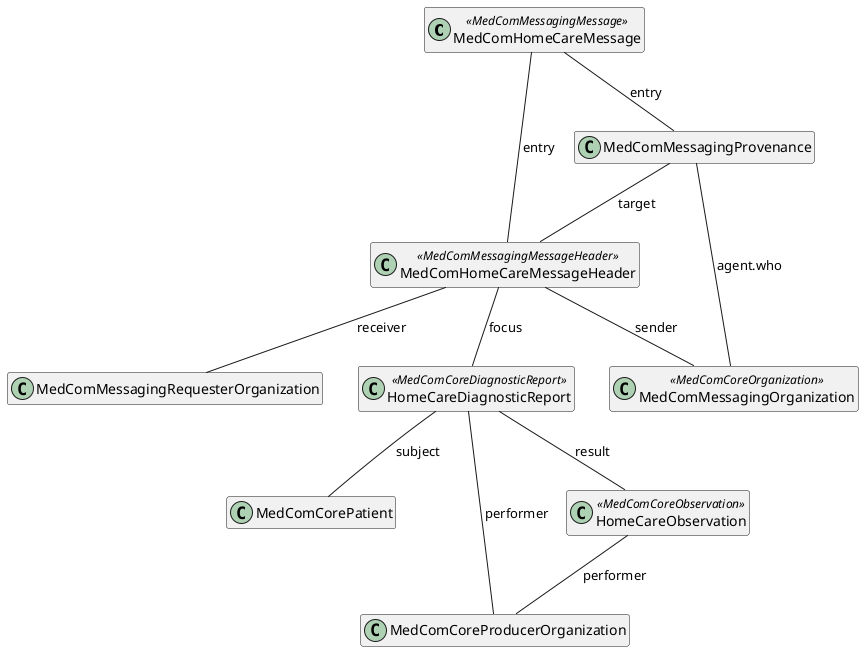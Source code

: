 @startuml HomeCareObservationMessage

hide empty members

top to bottom direction

class "MedComHomeCareMessage" as message <<MedComMessagingMessage>>
class "MedComHomeCareMessageHeader" as messageheader <<MedComMessagingMessageHeader>>
class "MedComMessagingProvenance" as provenance
class "MedComMessagingOrganization" as messagingOrganization <<MedComCoreOrganization>>
class "MedComMessagingRequesterOrganization" as observationRequester 
class "MedComCorePatient" as patient
class "MedComCoreProducerOrganization" as organization
' class "MedComCorePractitioner" as author
class "HomeCareDiagnosticReport" as diagnosticReport <<MedComCoreDiagnosticReport>>
class "HomeCareObservation" as coreobservation <<MedComCoreObservation>>

message -- messageheader : "entry"
messageheader -- diagnosticReport : "focus"
message -- provenance : "entry"
provenance -- messageheader : "target" 
provenance -- messagingOrganization : "agent.who"
diagnosticReport -- patient : "subject"
diagnosticReport -- organization: "performer"
diagnosticReport -- coreobservation : "result"
coreobservation -- organization:"performer"


messageheader -- observationRequester : "receiver"
messageheader -- messagingOrganization : "sender"

@enduml